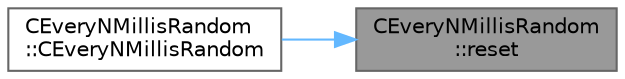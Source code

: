 digraph "CEveryNMillisRandom::reset"
{
 // INTERACTIVE_SVG=YES
 // LATEX_PDF_SIZE
  bgcolor="transparent";
  edge [fontname=Helvetica,fontsize=10,labelfontname=Helvetica,labelfontsize=10];
  node [fontname=Helvetica,fontsize=10,shape=box,height=0.2,width=0.4];
  rankdir="RL";
  Node1 [id="Node000001",label="CEveryNMillisRandom\l::reset",height=0.2,width=0.4,color="gray40", fillcolor="grey60", style="filled", fontcolor="black",tooltip=" "];
  Node1 -> Node2 [id="edge1_Node000001_Node000002",dir="back",color="steelblue1",style="solid",tooltip=" "];
  Node2 [id="Node000002",label="CEveryNMillisRandom\l::CEveryNMillisRandom",height=0.2,width=0.4,color="grey40", fillcolor="white", style="filled",URL="$d3/df3/class_c_every_n_millis_random_a7ce7a18a081a60821fe8085d651a988a.html#a7ce7a18a081a60821fe8085d651a988a",tooltip=" "];
}
